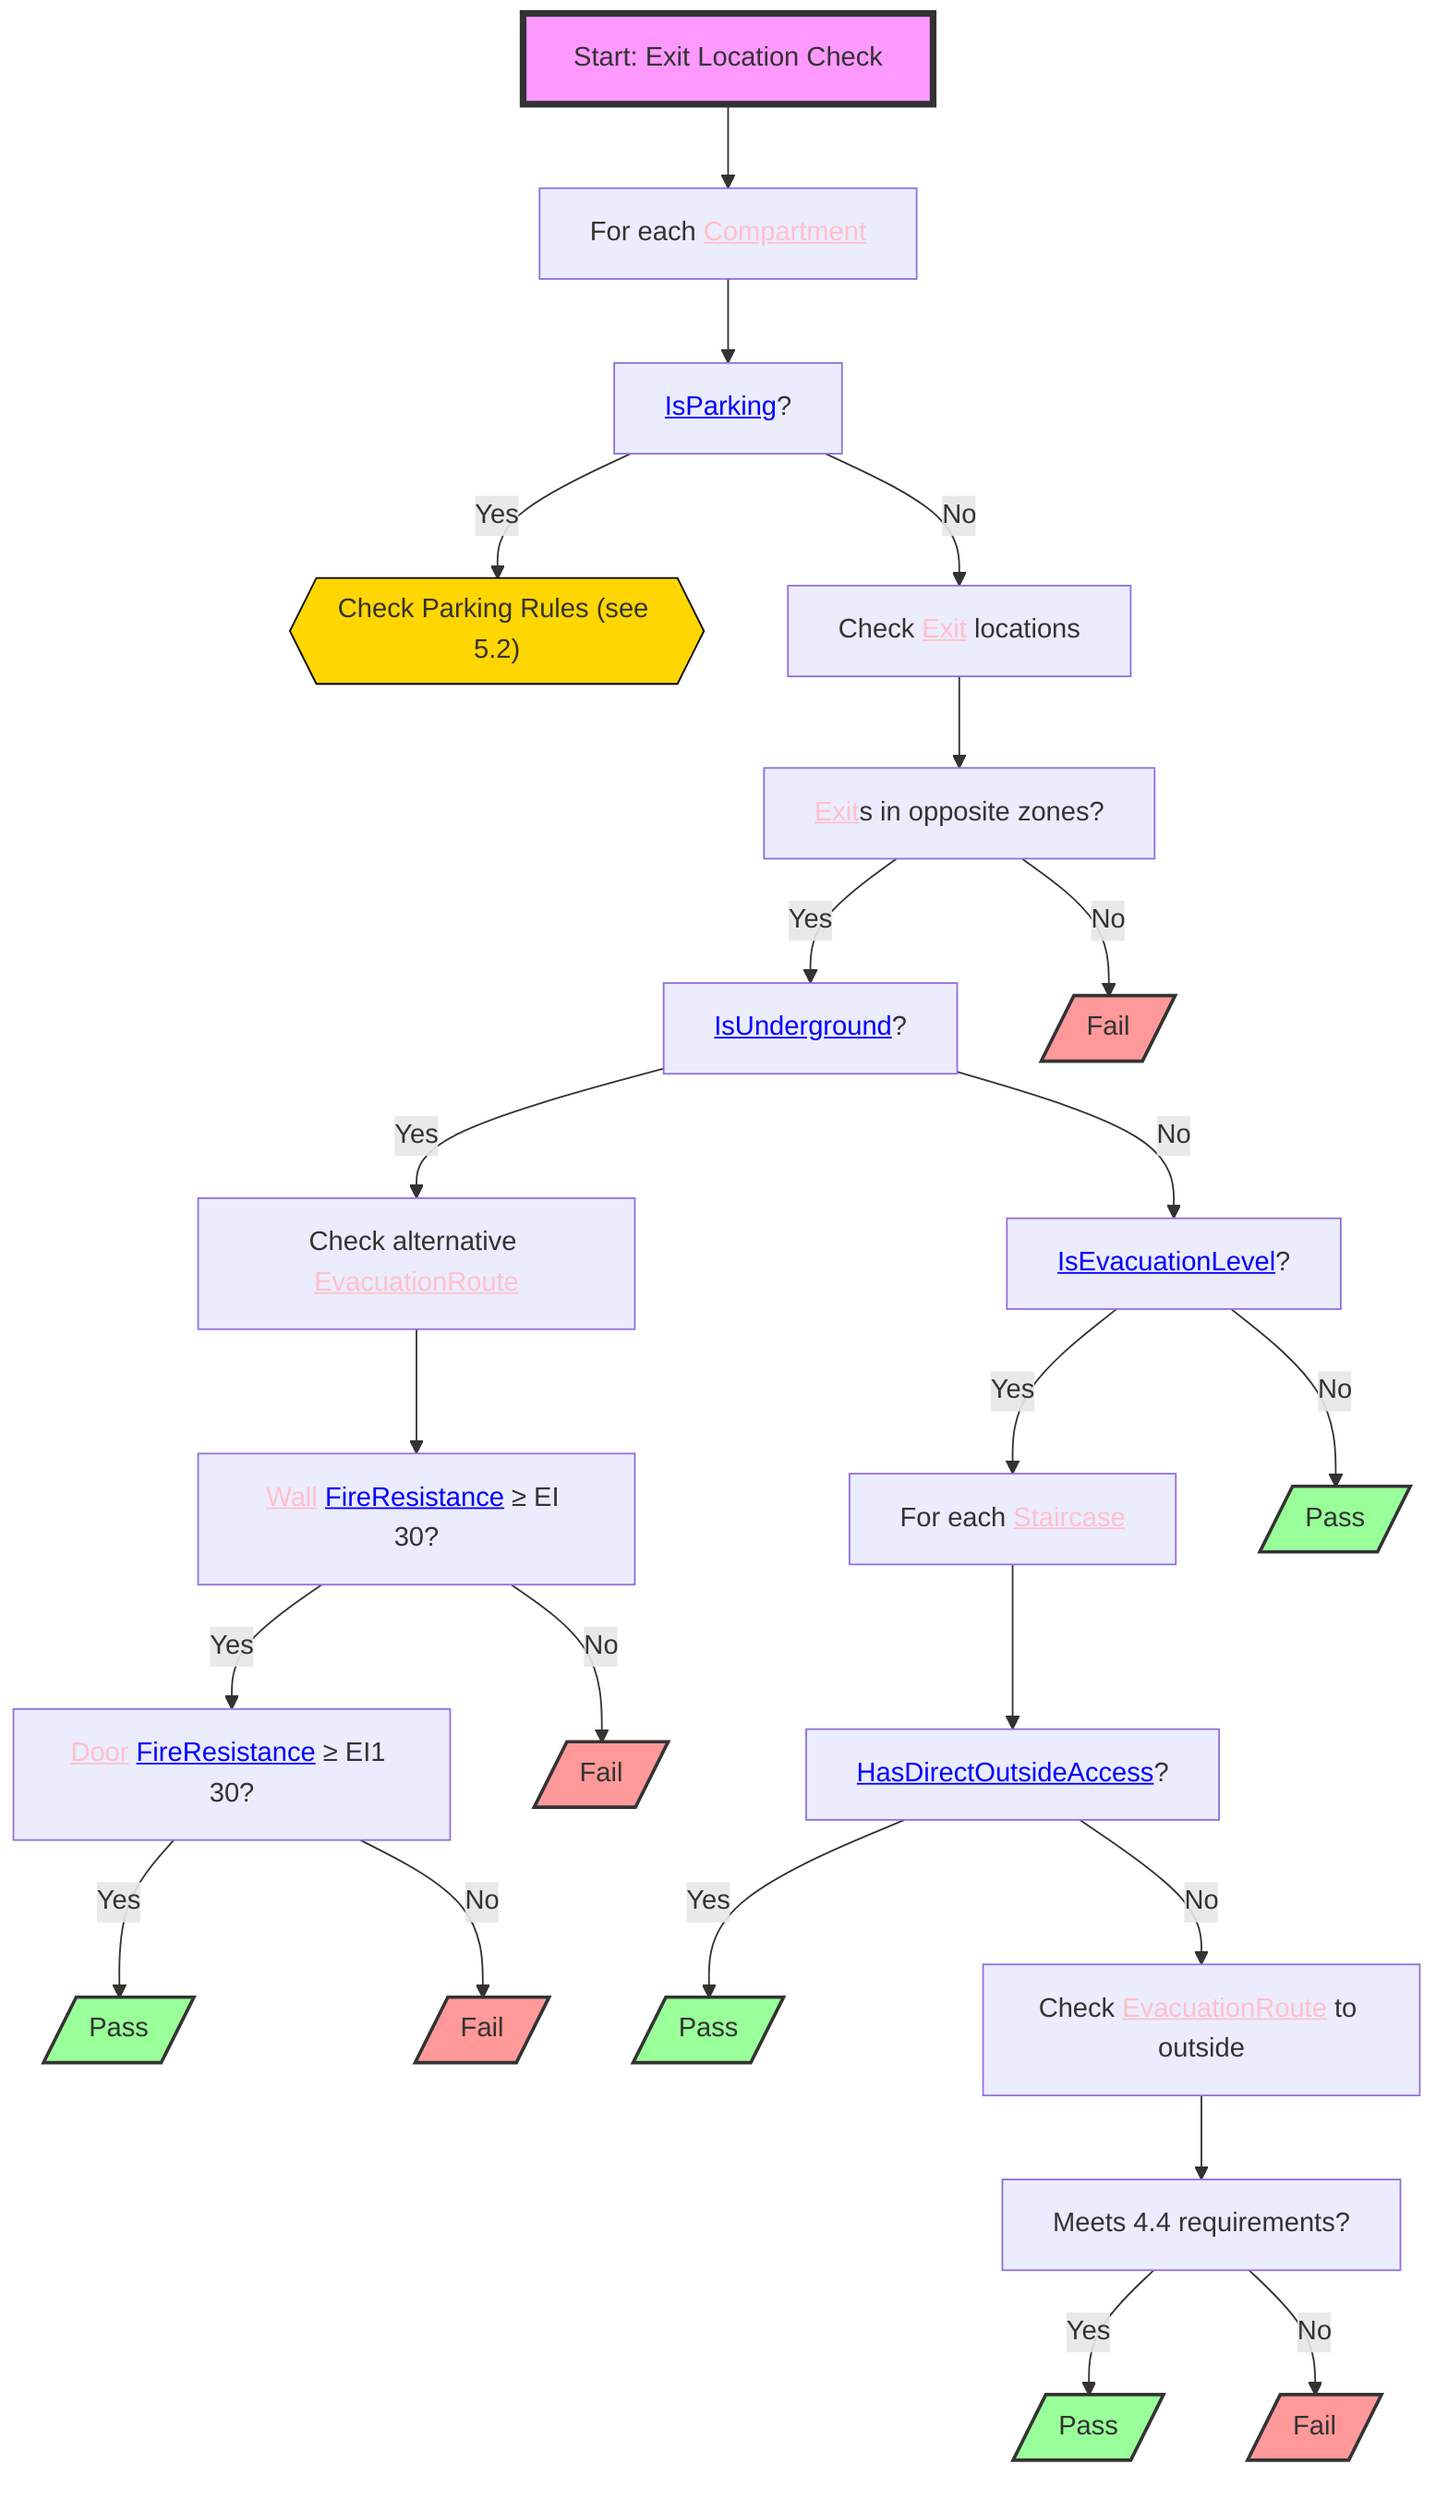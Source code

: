 flowchart TD
    S1["Start: Exit Location Check"] --> A["For each <a href='http://example.com/firebimbuilding#Compartment' style='color:pink;'>Compartment</a>"]
    A --> B["<a href='http://example.com/firebimbuilding#IsParking' style='color:blue;'>IsParking</a>?"]
    B -- Yes --> C["Check Parking Rules (see 5.2)"]
    B -- No --> D["Check <a href='http://example.com/firebimbuilding#Exit' style='color:pink;'>Exit</a> locations"]
    D --> E["<a href='http://example.com/firebimbuilding#Exit' style='color:pink;'>Exit</a>s in opposite zones?"]
    E -- Yes --> F["<a href='http://example.com/firebimbuilding#IsUnderground' style='color:blue;'>IsUnderground</a>?"]
    E -- No --> G[/"Fail"/]
    F -- Yes --> H["Check alternative <a href='http://example.com/firebimbuilding#EvacuationRoute' style='color:pink;'>EvacuationRoute</a>"]
    F -- No --> I["<a href='http://example.com/firebimbuilding#IsEvacuationLevel' style='color:blue;'>IsEvacuationLevel</a>?"]
    H --> J["<a href='http://example.com/firebimbuilding#Wall' style='color:pink;'>Wall</a> <a href='http://example.com/firebimbuilding#FireResistance' style='color:blue;'>FireResistance</a> ≥ EI 30?"]
    J -- Yes --> K["<a href='http://example.com/firebimbuilding#Door' style='color:pink;'>Door</a> <a href='http://example.com/firebimbuilding#FireResistance' style='color:blue;'>FireResistance</a> ≥ EI1 30?"]
    J -- No --> L[/"Fail"/]
    K -- Yes --> M[/"Pass"/]
    K -- No --> N[/"Fail"/]
    I -- Yes --> O["For each <a href='http://example.com/firebimbuilding#Staircase' style='color:pink;'>Staircase</a>"]
    I -- No --> P[/"Pass"/]
    O --> Q["<a href='http://example.com/firebimbuilding#HasDirectOutsideAccess' style='color:blue;'>HasDirectOutsideAccess</a>?"]
    Q -- Yes --> R[/"Pass"/]
    Q -- No --> S["Check <a href='http://example.com/firebimbuilding#EvacuationRoute' style='color:pink;'>EvacuationRoute</a> to outside"]
    S --> T["Meets 4.4 requirements?"]
    T -- Yes --> U[/"Pass"/]
    T -- No --> V[/"Fail"/]

    C@{ shape: hex}
    S1:::startClass
    G:::failClass
    L:::failClass
    M:::passClass
    N:::failClass
    P:::passClass
    R:::passClass
    U:::passClass
    V:::failClass
    classDef startClass fill:#f9f,stroke:#333,stroke-width:4px
    classDef passClass fill:#9f9,stroke:#333,stroke-width:2px
    classDef failClass fill:#f99,stroke:#333,stroke-width:2px
    style C stroke:#000000,stroke-width:1px,stroke-dasharray: 0,fill:#FFD600